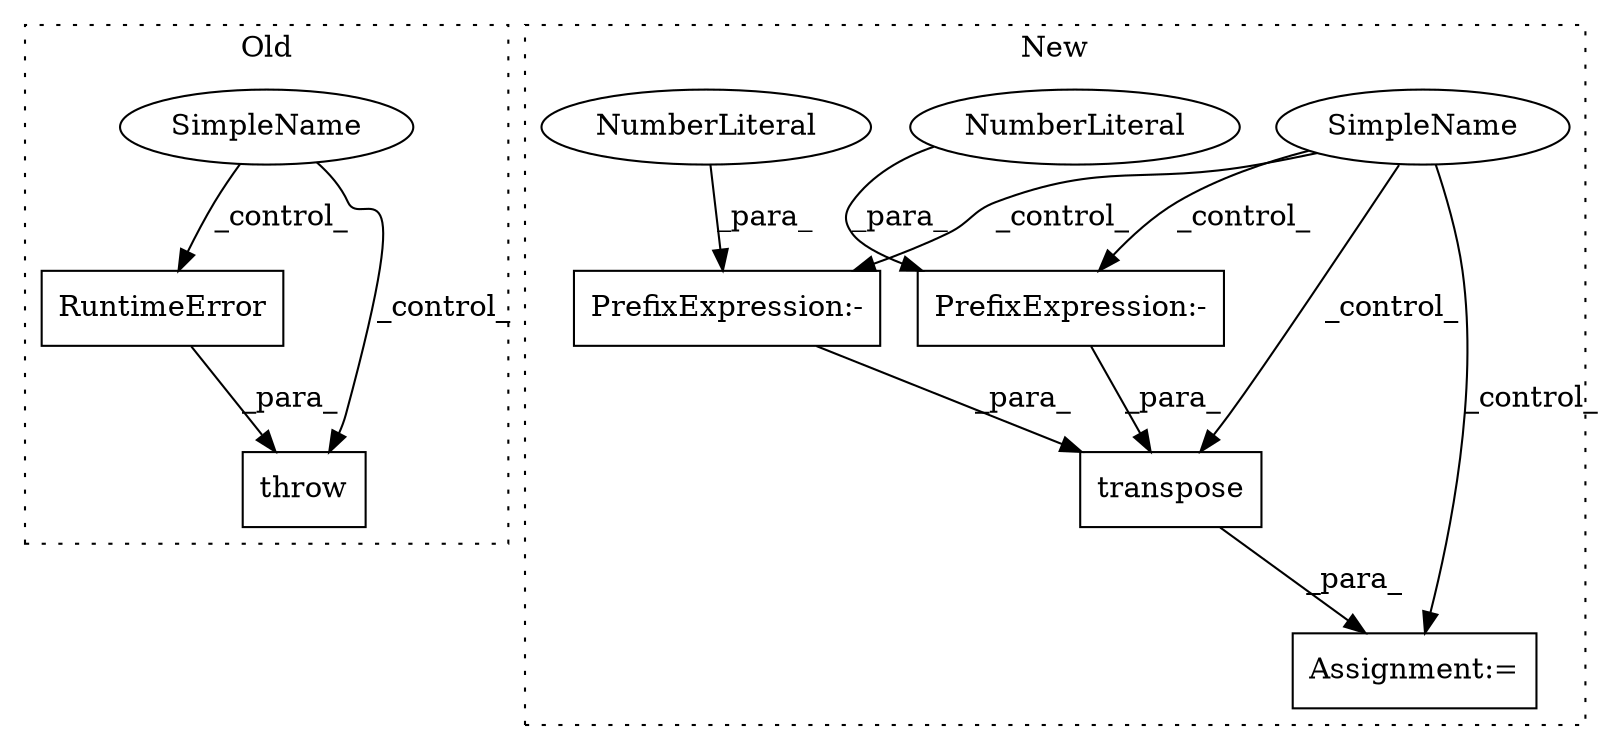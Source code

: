digraph G {
subgraph cluster0 {
1 [label="RuntimeError" a="32" s="6384,6439" l="13,1" shape="box"];
5 [label="SimpleName" a="42" s="" l="" shape="ellipse"];
6 [label="throw" a="53" s="6378" l="6" shape="box"];
label = "Old";
style="dotted";
}
subgraph cluster1 {
2 [label="transpose" a="32" s="6992,7007" l="10,1" shape="box"];
3 [label="SimpleName" a="42" s="" l="" shape="ellipse"];
4 [label="PrefixExpression:-" a="38" s="7002" l="1" shape="box"];
7 [label="NumberLiteral" a="34" s="7003" l="1" shape="ellipse"];
8 [label="PrefixExpression:-" a="38" s="7005" l="1" shape="box"];
9 [label="NumberLiteral" a="34" s="7006" l="1" shape="ellipse"];
10 [label="Assignment:=" a="7" s="6980" l="1" shape="box"];
label = "New";
style="dotted";
}
1 -> 6 [label="_para_"];
2 -> 10 [label="_para_"];
3 -> 2 [label="_control_"];
3 -> 4 [label="_control_"];
3 -> 10 [label="_control_"];
3 -> 8 [label="_control_"];
4 -> 2 [label="_para_"];
5 -> 6 [label="_control_"];
5 -> 1 [label="_control_"];
7 -> 4 [label="_para_"];
8 -> 2 [label="_para_"];
9 -> 8 [label="_para_"];
}